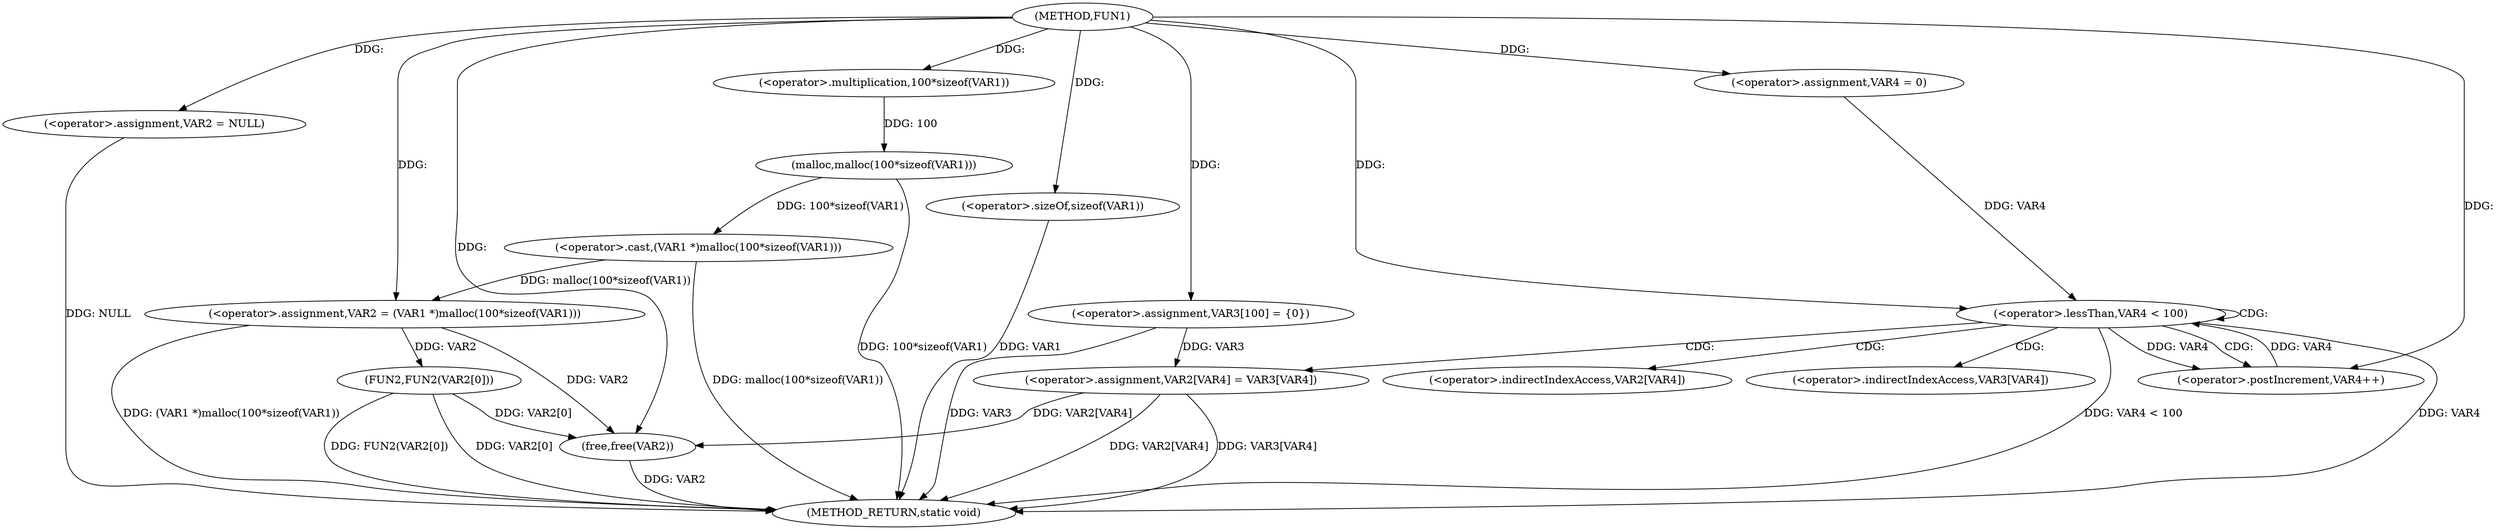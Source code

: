 digraph FUN1 {  
"1000100" [label = "(METHOD,FUN1)" ]
"1000144" [label = "(METHOD_RETURN,static void)" ]
"1000103" [label = "(<operator>.assignment,VAR2 = NULL)" ]
"1000106" [label = "(<operator>.assignment,VAR2 = (VAR1 *)malloc(100*sizeof(VAR1)))" ]
"1000108" [label = "(<operator>.cast,(VAR1 *)malloc(100*sizeof(VAR1)))" ]
"1000110" [label = "(malloc,malloc(100*sizeof(VAR1)))" ]
"1000111" [label = "(<operator>.multiplication,100*sizeof(VAR1))" ]
"1000113" [label = "(<operator>.sizeOf,sizeof(VAR1))" ]
"1000117" [label = "(<operator>.assignment,VAR3[100] = {0})" ]
"1000122" [label = "(<operator>.assignment,VAR4 = 0)" ]
"1000125" [label = "(<operator>.lessThan,VAR4 < 100)" ]
"1000128" [label = "(<operator>.postIncrement,VAR4++)" ]
"1000131" [label = "(<operator>.assignment,VAR2[VAR4] = VAR3[VAR4])" ]
"1000138" [label = "(FUN2,FUN2(VAR2[0]))" ]
"1000142" [label = "(free,free(VAR2))" ]
"1000132" [label = "(<operator>.indirectIndexAccess,VAR2[VAR4])" ]
"1000135" [label = "(<operator>.indirectIndexAccess,VAR3[VAR4])" ]
  "1000125" -> "1000144"  [ label = "DDG: VAR4"] 
  "1000125" -> "1000144"  [ label = "DDG: VAR4 < 100"] 
  "1000106" -> "1000144"  [ label = "DDG: (VAR1 *)malloc(100*sizeof(VAR1))"] 
  "1000103" -> "1000144"  [ label = "DDG: NULL"] 
  "1000113" -> "1000144"  [ label = "DDG: VAR1"] 
  "1000117" -> "1000144"  [ label = "DDG: VAR3"] 
  "1000110" -> "1000144"  [ label = "DDG: 100*sizeof(VAR1)"] 
  "1000131" -> "1000144"  [ label = "DDG: VAR2[VAR4]"] 
  "1000138" -> "1000144"  [ label = "DDG: VAR2[0]"] 
  "1000131" -> "1000144"  [ label = "DDG: VAR3[VAR4]"] 
  "1000108" -> "1000144"  [ label = "DDG: malloc(100*sizeof(VAR1))"] 
  "1000142" -> "1000144"  [ label = "DDG: VAR2"] 
  "1000138" -> "1000144"  [ label = "DDG: FUN2(VAR2[0])"] 
  "1000100" -> "1000103"  [ label = "DDG: "] 
  "1000108" -> "1000106"  [ label = "DDG: malloc(100*sizeof(VAR1))"] 
  "1000100" -> "1000106"  [ label = "DDG: "] 
  "1000110" -> "1000108"  [ label = "DDG: 100*sizeof(VAR1)"] 
  "1000111" -> "1000110"  [ label = "DDG: 100"] 
  "1000100" -> "1000111"  [ label = "DDG: "] 
  "1000100" -> "1000113"  [ label = "DDG: "] 
  "1000100" -> "1000117"  [ label = "DDG: "] 
  "1000100" -> "1000122"  [ label = "DDG: "] 
  "1000122" -> "1000125"  [ label = "DDG: VAR4"] 
  "1000128" -> "1000125"  [ label = "DDG: VAR4"] 
  "1000100" -> "1000125"  [ label = "DDG: "] 
  "1000125" -> "1000128"  [ label = "DDG: VAR4"] 
  "1000100" -> "1000128"  [ label = "DDG: "] 
  "1000117" -> "1000131"  [ label = "DDG: VAR3"] 
  "1000106" -> "1000138"  [ label = "DDG: VAR2"] 
  "1000106" -> "1000142"  [ label = "DDG: VAR2"] 
  "1000131" -> "1000142"  [ label = "DDG: VAR2[VAR4]"] 
  "1000138" -> "1000142"  [ label = "DDG: VAR2[0]"] 
  "1000100" -> "1000142"  [ label = "DDG: "] 
  "1000125" -> "1000132"  [ label = "CDG: "] 
  "1000125" -> "1000128"  [ label = "CDG: "] 
  "1000125" -> "1000125"  [ label = "CDG: "] 
  "1000125" -> "1000131"  [ label = "CDG: "] 
  "1000125" -> "1000135"  [ label = "CDG: "] 
}

